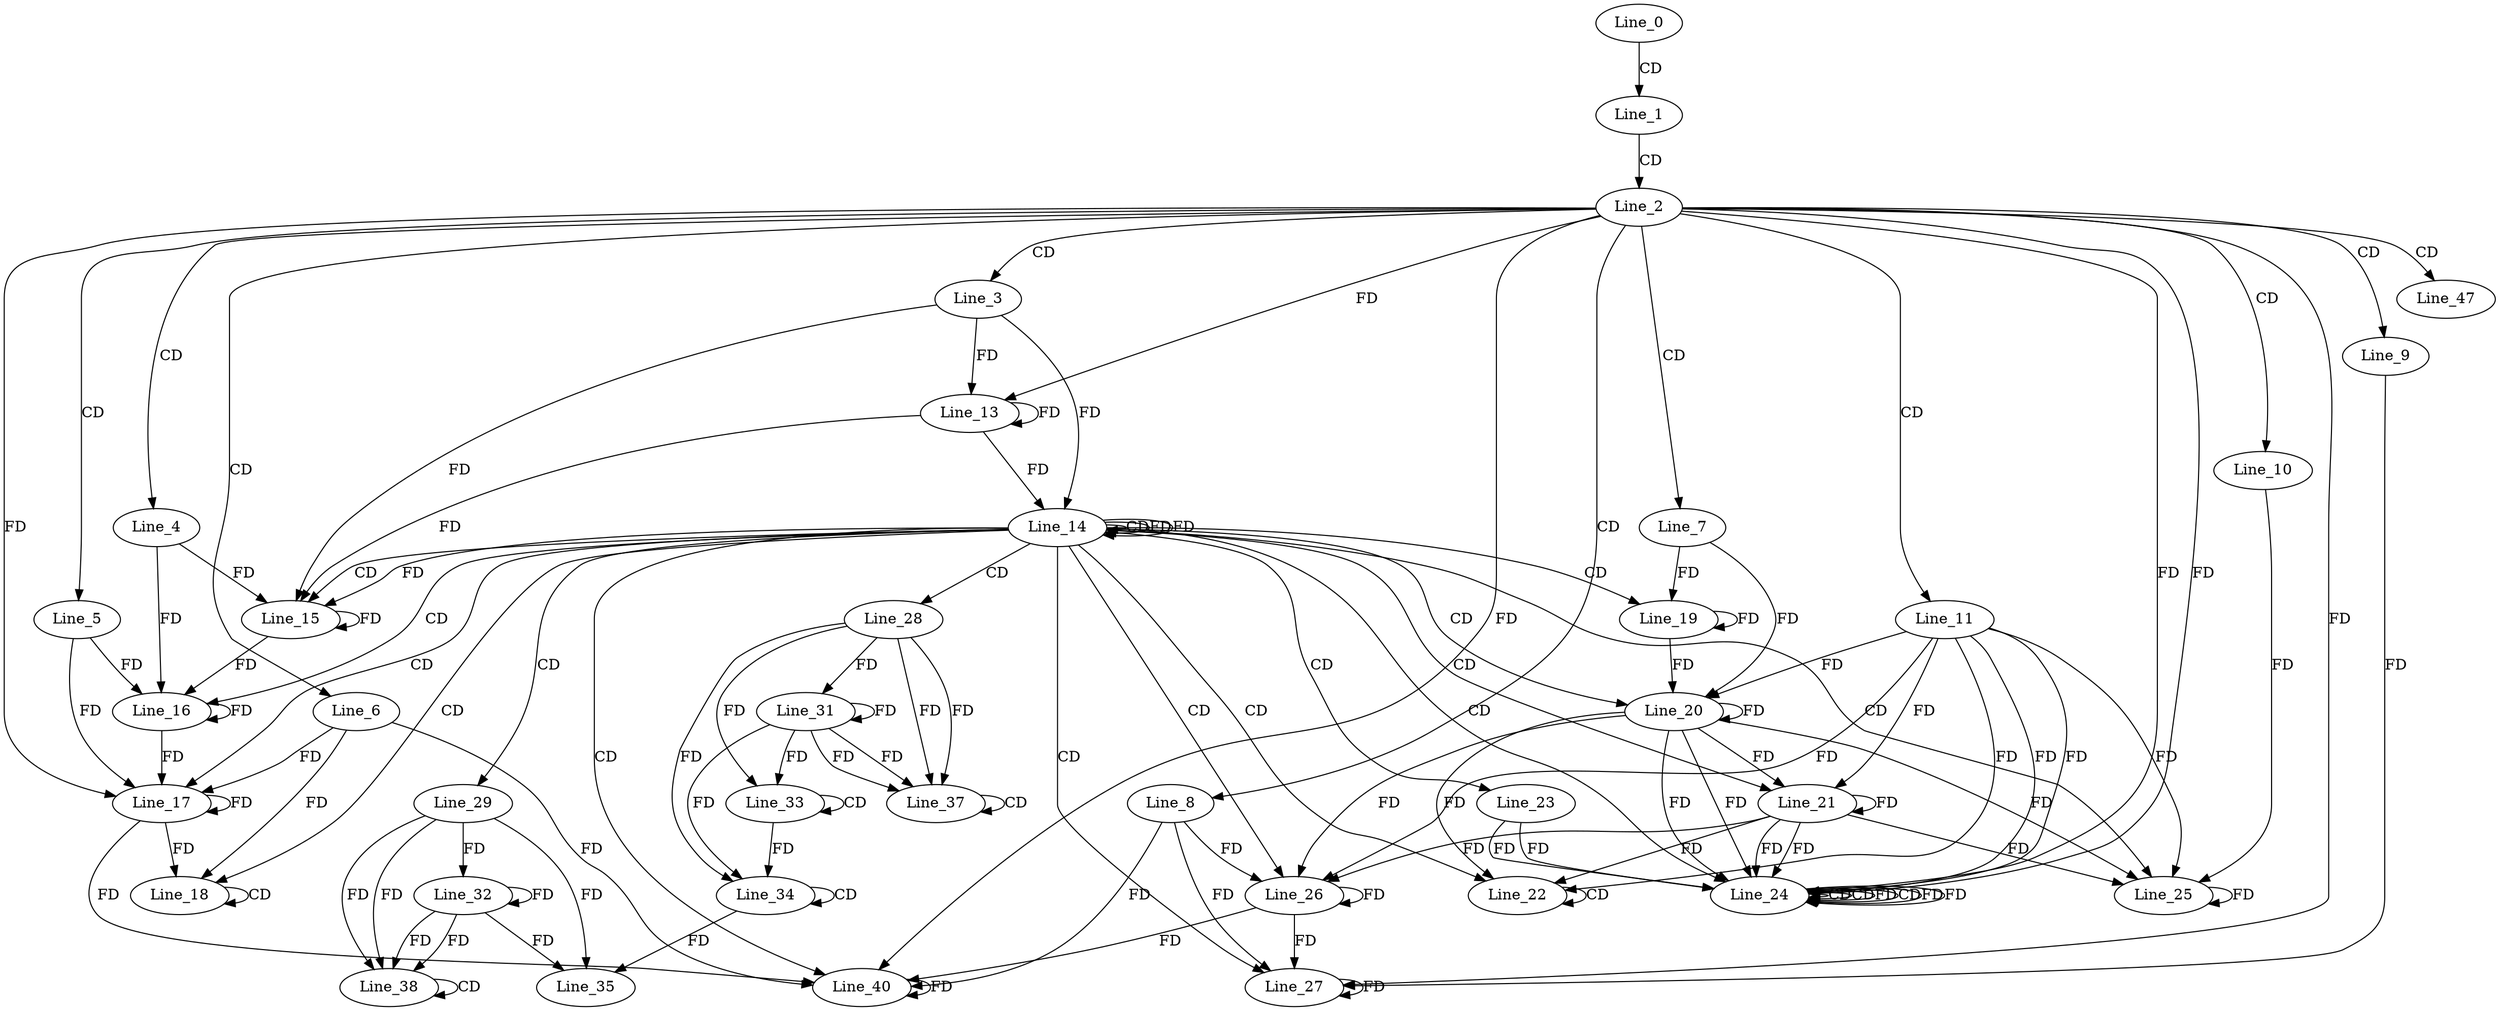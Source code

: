 digraph G {
  Line_0;
  Line_1;
  Line_2;
  Line_3;
  Line_4;
  Line_5;
  Line_6;
  Line_7;
  Line_8;
  Line_9;
  Line_10;
  Line_11;
  Line_13;
  Line_13;
  Line_14;
  Line_14;
  Line_14;
  Line_14;
  Line_15;
  Line_15;
  Line_16;
  Line_16;
  Line_17;
  Line_17;
  Line_18;
  Line_18;
  Line_19;
  Line_20;
  Line_20;
  Line_21;
  Line_21;
  Line_22;
  Line_22;
  Line_23;
  Line_24;
  Line_24;
  Line_24;
  Line_24;
  Line_24;
  Line_25;
  Line_25;
  Line_26;
  Line_26;
  Line_27;
  Line_28;
  Line_29;
  Line_31;
  Line_31;
  Line_32;
  Line_32;
  Line_33;
  Line_33;
  Line_34;
  Line_34;
  Line_35;
  Line_37;
  Line_37;
  Line_38;
  Line_38;
  Line_40;
  Line_40;
  Line_40;
  Line_47;
  Line_0 -> Line_1 [ label="CD" ];
  Line_1 -> Line_2 [ label="CD" ];
  Line_2 -> Line_3 [ label="CD" ];
  Line_2 -> Line_4 [ label="CD" ];
  Line_2 -> Line_5 [ label="CD" ];
  Line_2 -> Line_6 [ label="CD" ];
  Line_2 -> Line_7 [ label="CD" ];
  Line_2 -> Line_8 [ label="CD" ];
  Line_2 -> Line_9 [ label="CD" ];
  Line_2 -> Line_10 [ label="CD" ];
  Line_2 -> Line_11 [ label="CD" ];
  Line_3 -> Line_13 [ label="FD" ];
  Line_13 -> Line_13 [ label="FD" ];
  Line_2 -> Line_13 [ label="FD" ];
  Line_14 -> Line_14 [ label="CD" ];
  Line_3 -> Line_14 [ label="FD" ];
  Line_13 -> Line_14 [ label="FD" ];
  Line_14 -> Line_14 [ label="FD" ];
  Line_14 -> Line_15 [ label="CD" ];
  Line_15 -> Line_15 [ label="FD" ];
  Line_4 -> Line_15 [ label="FD" ];
  Line_3 -> Line_15 [ label="FD" ];
  Line_13 -> Line_15 [ label="FD" ];
  Line_14 -> Line_15 [ label="FD" ];
  Line_14 -> Line_16 [ label="CD" ];
  Line_16 -> Line_16 [ label="FD" ];
  Line_5 -> Line_16 [ label="FD" ];
  Line_15 -> Line_16 [ label="FD" ];
  Line_4 -> Line_16 [ label="FD" ];
  Line_14 -> Line_17 [ label="CD" ];
  Line_17 -> Line_17 [ label="FD" ];
  Line_6 -> Line_17 [ label="FD" ];
  Line_16 -> Line_17 [ label="FD" ];
  Line_5 -> Line_17 [ label="FD" ];
  Line_2 -> Line_17 [ label="FD" ];
  Line_14 -> Line_18 [ label="CD" ];
  Line_18 -> Line_18 [ label="CD" ];
  Line_17 -> Line_18 [ label="FD" ];
  Line_6 -> Line_18 [ label="FD" ];
  Line_14 -> Line_19 [ label="CD" ];
  Line_19 -> Line_19 [ label="FD" ];
  Line_7 -> Line_19 [ label="FD" ];
  Line_14 -> Line_20 [ label="CD" ];
  Line_20 -> Line_20 [ label="FD" ];
  Line_11 -> Line_20 [ label="FD" ];
  Line_19 -> Line_20 [ label="FD" ];
  Line_7 -> Line_20 [ label="FD" ];
  Line_14 -> Line_21 [ label="CD" ];
  Line_20 -> Line_21 [ label="FD" ];
  Line_21 -> Line_21 [ label="FD" ];
  Line_11 -> Line_21 [ label="FD" ];
  Line_14 -> Line_22 [ label="CD" ];
  Line_22 -> Line_22 [ label="CD" ];
  Line_20 -> Line_22 [ label="FD" ];
  Line_21 -> Line_22 [ label="FD" ];
  Line_11 -> Line_22 [ label="FD" ];
  Line_14 -> Line_23 [ label="CD" ];
  Line_14 -> Line_24 [ label="CD" ];
  Line_2 -> Line_24 [ label="FD" ];
  Line_24 -> Line_24 [ label="CD" ];
  Line_2 -> Line_24 [ label="FD" ];
  Line_24 -> Line_24 [ label="CD" ];
  Line_23 -> Line_24 [ label="FD" ];
  Line_24 -> Line_24 [ label="FD" ];
  Line_20 -> Line_24 [ label="FD" ];
  Line_21 -> Line_24 [ label="FD" ];
  Line_11 -> Line_24 [ label="FD" ];
  Line_24 -> Line_24 [ label="CD" ];
  Line_23 -> Line_24 [ label="FD" ];
  Line_24 -> Line_24 [ label="FD" ];
  Line_24 -> Line_24 [ label="FD" ];
  Line_20 -> Line_24 [ label="FD" ];
  Line_21 -> Line_24 [ label="FD" ];
  Line_11 -> Line_24 [ label="FD" ];
  Line_14 -> Line_25 [ label="CD" ];
  Line_25 -> Line_25 [ label="FD" ];
  Line_10 -> Line_25 [ label="FD" ];
  Line_20 -> Line_25 [ label="FD" ];
  Line_21 -> Line_25 [ label="FD" ];
  Line_11 -> Line_25 [ label="FD" ];
  Line_14 -> Line_26 [ label="CD" ];
  Line_26 -> Line_26 [ label="FD" ];
  Line_8 -> Line_26 [ label="FD" ];
  Line_20 -> Line_26 [ label="FD" ];
  Line_21 -> Line_26 [ label="FD" ];
  Line_11 -> Line_26 [ label="FD" ];
  Line_14 -> Line_27 [ label="CD" ];
  Line_27 -> Line_27 [ label="FD" ];
  Line_9 -> Line_27 [ label="FD" ];
  Line_2 -> Line_27 [ label="FD" ];
  Line_26 -> Line_27 [ label="FD" ];
  Line_8 -> Line_27 [ label="FD" ];
  Line_14 -> Line_28 [ label="CD" ];
  Line_14 -> Line_29 [ label="CD" ];
  Line_28 -> Line_31 [ label="FD" ];
  Line_31 -> Line_31 [ label="FD" ];
  Line_29 -> Line_32 [ label="FD" ];
  Line_32 -> Line_32 [ label="FD" ];
  Line_33 -> Line_33 [ label="CD" ];
  Line_28 -> Line_33 [ label="FD" ];
  Line_31 -> Line_33 [ label="FD" ];
  Line_34 -> Line_34 [ label="CD" ];
  Line_28 -> Line_34 [ label="FD" ];
  Line_31 -> Line_34 [ label="FD" ];
  Line_33 -> Line_34 [ label="FD" ];
  Line_29 -> Line_35 [ label="FD" ];
  Line_32 -> Line_35 [ label="FD" ];
  Line_34 -> Line_35 [ label="FD" ];
  Line_28 -> Line_37 [ label="FD" ];
  Line_31 -> Line_37 [ label="FD" ];
  Line_37 -> Line_37 [ label="CD" ];
  Line_28 -> Line_37 [ label="FD" ];
  Line_31 -> Line_37 [ label="FD" ];
  Line_29 -> Line_38 [ label="FD" ];
  Line_32 -> Line_38 [ label="FD" ];
  Line_38 -> Line_38 [ label="CD" ];
  Line_29 -> Line_38 [ label="FD" ];
  Line_32 -> Line_38 [ label="FD" ];
  Line_14 -> Line_40 [ label="CD" ];
  Line_40 -> Line_40 [ label="FD" ];
  Line_2 -> Line_40 [ label="FD" ];
  Line_26 -> Line_40 [ label="FD" ];
  Line_8 -> Line_40 [ label="FD" ];
  Line_17 -> Line_40 [ label="FD" ];
  Line_6 -> Line_40 [ label="FD" ];
  Line_2 -> Line_47 [ label="CD" ];
  Line_14 -> Line_14 [ label="FD" ];
}
